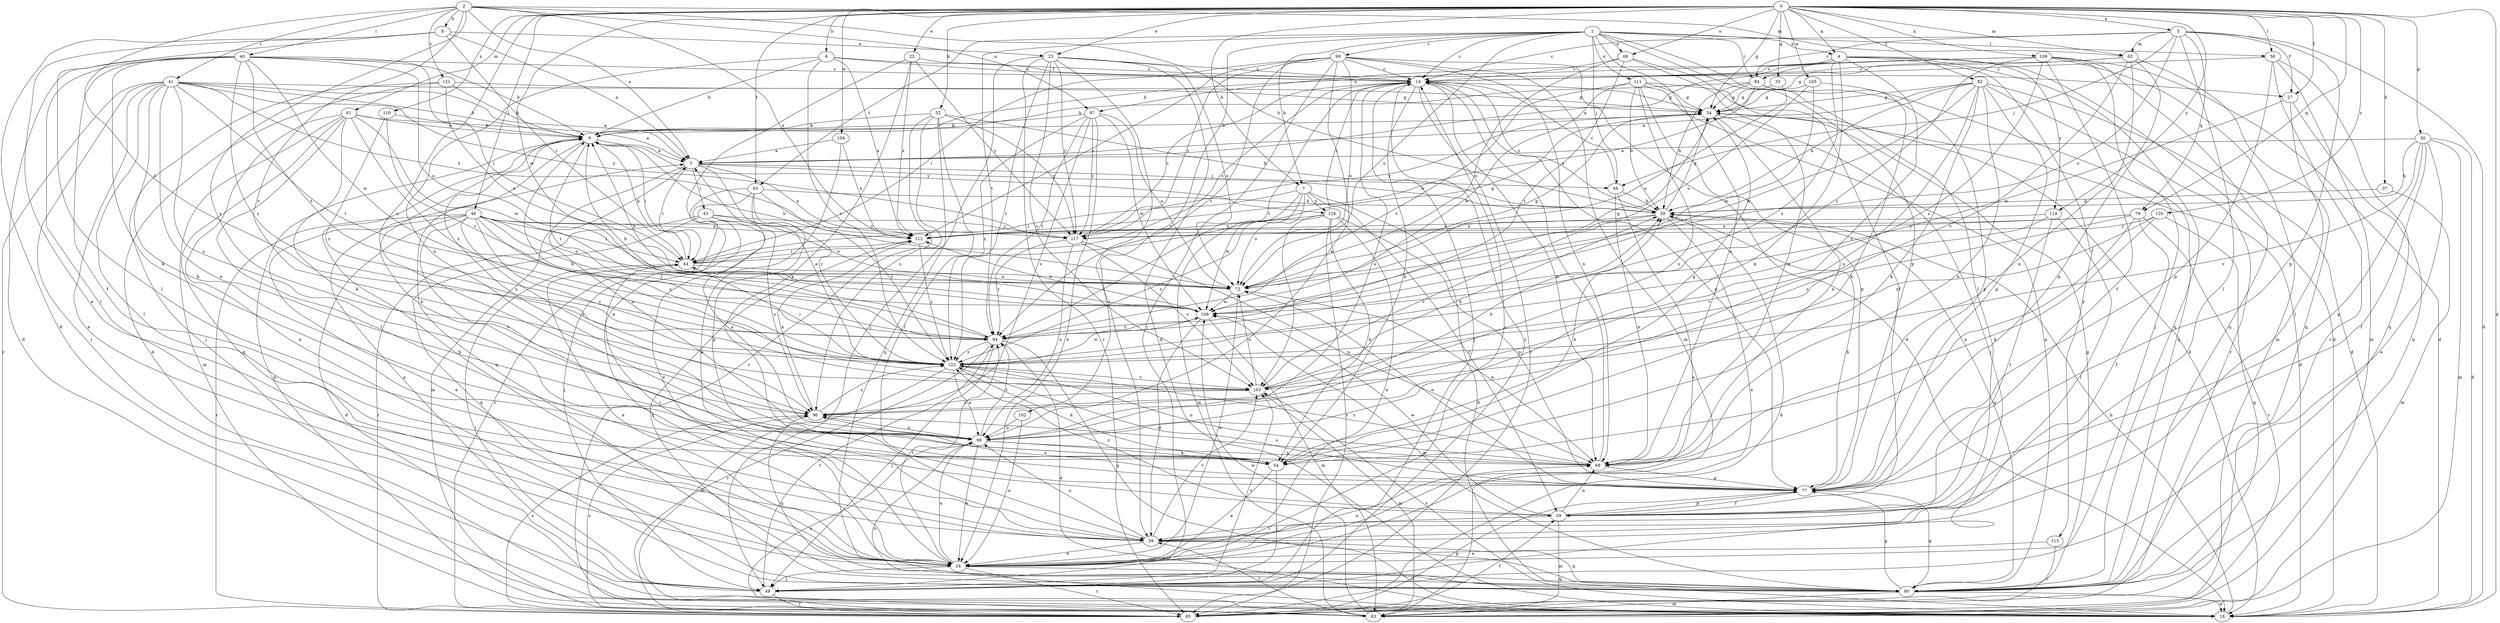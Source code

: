 strict digraph  {
0;
1;
2;
3;
4;
5;
6;
7;
8;
9;
14;
18;
22;
23;
24;
27;
29;
30;
33;
34;
37;
39;
40;
41;
43;
44;
46;
48;
49;
52;
54;
58;
59;
61;
62;
63;
68;
69;
72;
77;
79;
80;
82;
84;
85;
90;
93;
94;
97;
98;
99;
102;
103;
104;
105;
108;
109;
110;
111;
112;
114;
115;
116;
117;
120;
121;
122;
0 -> 3  [label=a];
0 -> 4  [label=a];
0 -> 6  [label=b];
0 -> 7  [label=b];
0 -> 18  [label=d];
0 -> 22  [label=e];
0 -> 23  [label=e];
0 -> 27  [label=f];
0 -> 30  [label=g];
0 -> 33  [label=g];
0 -> 34  [label=g];
0 -> 37  [label=h];
0 -> 46  [label=j];
0 -> 52  [label=k];
0 -> 58  [label=l];
0 -> 61  [label=m];
0 -> 62  [label=m];
0 -> 69  [label=o];
0 -> 79  [label=q];
0 -> 82  [label=r];
0 -> 90  [label=s];
0 -> 93  [label=t];
0 -> 104  [label=w];
0 -> 105  [label=w];
0 -> 108  [label=w];
0 -> 109  [label=x];
0 -> 110  [label=x];
0 -> 114  [label=y];
0 -> 120  [label=z];
1 -> 4  [label=a];
1 -> 7  [label=b];
1 -> 14  [label=c];
1 -> 48  [label=j];
1 -> 58  [label=l];
1 -> 59  [label=l];
1 -> 68  [label=n];
1 -> 69  [label=o];
1 -> 72  [label=o];
1 -> 77  [label=p];
1 -> 84  [label=r];
1 -> 93  [label=t];
1 -> 94  [label=t];
1 -> 99  [label=v];
1 -> 102  [label=v];
1 -> 111  [label=x];
2 -> 5  [label=a];
2 -> 8  [label=b];
2 -> 39  [label=h];
2 -> 40  [label=i];
2 -> 41  [label=i];
2 -> 62  [label=m];
2 -> 90  [label=s];
2 -> 94  [label=t];
2 -> 97  [label=u];
2 -> 103  [label=v];
2 -> 112  [label=x];
2 -> 121  [label=z];
3 -> 14  [label=c];
3 -> 18  [label=d];
3 -> 27  [label=f];
3 -> 48  [label=j];
3 -> 59  [label=l];
3 -> 62  [label=m];
3 -> 72  [label=o];
3 -> 77  [label=p];
3 -> 79  [label=q];
3 -> 84  [label=r];
4 -> 9  [label=b];
4 -> 18  [label=d];
4 -> 54  [label=k];
4 -> 80  [label=q];
4 -> 84  [label=r];
4 -> 90  [label=s];
4 -> 97  [label=u];
4 -> 114  [label=y];
4 -> 115  [label=y];
4 -> 122  [label=z];
5 -> 39  [label=h];
5 -> 43  [label=i];
5 -> 44  [label=i];
5 -> 48  [label=j];
5 -> 63  [label=m];
5 -> 112  [label=x];
5 -> 122  [label=z];
6 -> 9  [label=b];
6 -> 14  [label=c];
6 -> 27  [label=f];
6 -> 98  [label=u];
6 -> 112  [label=x];
6 -> 122  [label=z];
7 -> 18  [label=d];
7 -> 29  [label=f];
7 -> 44  [label=i];
7 -> 63  [label=m];
7 -> 72  [label=o];
7 -> 108  [label=w];
7 -> 116  [label=y];
8 -> 5  [label=a];
8 -> 18  [label=d];
8 -> 23  [label=e];
8 -> 24  [label=e];
8 -> 44  [label=i];
8 -> 59  [label=l];
9 -> 5  [label=a];
9 -> 44  [label=i];
9 -> 80  [label=q];
9 -> 94  [label=t];
9 -> 98  [label=u];
9 -> 116  [label=y];
14 -> 34  [label=g];
14 -> 49  [label=j];
14 -> 54  [label=k];
14 -> 68  [label=n];
14 -> 77  [label=p];
14 -> 85  [label=r];
14 -> 94  [label=t];
14 -> 98  [label=u];
18 -> 39  [label=h];
18 -> 98  [label=u];
18 -> 103  [label=v];
22 -> 14  [label=c];
22 -> 24  [label=e];
22 -> 77  [label=p];
22 -> 112  [label=x];
22 -> 117  [label=y];
23 -> 14  [label=c];
23 -> 18  [label=d];
23 -> 49  [label=j];
23 -> 59  [label=l];
23 -> 72  [label=o];
23 -> 85  [label=r];
23 -> 103  [label=v];
23 -> 117  [label=y];
23 -> 122  [label=z];
24 -> 9  [label=b];
24 -> 14  [label=c];
24 -> 49  [label=j];
24 -> 68  [label=n];
24 -> 80  [label=q];
24 -> 85  [label=r];
24 -> 94  [label=t];
24 -> 98  [label=u];
27 -> 59  [label=l];
27 -> 80  [label=q];
27 -> 108  [label=w];
29 -> 59  [label=l];
29 -> 63  [label=m];
29 -> 68  [label=n];
29 -> 77  [label=p];
29 -> 108  [label=w];
29 -> 122  [label=z];
30 -> 5  [label=a];
30 -> 18  [label=d];
30 -> 24  [label=e];
30 -> 29  [label=f];
30 -> 39  [label=h];
30 -> 63  [label=m];
30 -> 77  [label=p];
30 -> 103  [label=v];
33 -> 34  [label=g];
33 -> 72  [label=o];
34 -> 9  [label=b];
34 -> 18  [label=d];
34 -> 49  [label=j];
34 -> 68  [label=n];
34 -> 117  [label=y];
37 -> 39  [label=h];
37 -> 63  [label=m];
39 -> 14  [label=c];
39 -> 24  [label=e];
39 -> 34  [label=g];
39 -> 80  [label=q];
39 -> 103  [label=v];
39 -> 112  [label=x];
40 -> 9  [label=b];
40 -> 14  [label=c];
40 -> 18  [label=d];
40 -> 29  [label=f];
40 -> 44  [label=i];
40 -> 54  [label=k];
40 -> 59  [label=l];
40 -> 72  [label=o];
40 -> 94  [label=t];
40 -> 108  [label=w];
40 -> 122  [label=z];
41 -> 5  [label=a];
41 -> 9  [label=b];
41 -> 24  [label=e];
41 -> 34  [label=g];
41 -> 49  [label=j];
41 -> 54  [label=k];
41 -> 59  [label=l];
41 -> 68  [label=n];
41 -> 85  [label=r];
41 -> 90  [label=s];
41 -> 94  [label=t];
41 -> 112  [label=x];
41 -> 117  [label=y];
43 -> 72  [label=o];
43 -> 80  [label=q];
43 -> 85  [label=r];
43 -> 90  [label=s];
43 -> 98  [label=u];
43 -> 117  [label=y];
44 -> 9  [label=b];
44 -> 14  [label=c];
44 -> 24  [label=e];
44 -> 34  [label=g];
44 -> 72  [label=o];
46 -> 18  [label=d];
46 -> 24  [label=e];
46 -> 44  [label=i];
46 -> 72  [label=o];
46 -> 85  [label=r];
46 -> 90  [label=s];
46 -> 94  [label=t];
46 -> 98  [label=u];
46 -> 103  [label=v];
46 -> 112  [label=x];
46 -> 117  [label=y];
46 -> 122  [label=z];
48 -> 14  [label=c];
48 -> 24  [label=e];
48 -> 39  [label=h];
48 -> 68  [label=n];
49 -> 5  [label=a];
49 -> 14  [label=c];
49 -> 44  [label=i];
49 -> 85  [label=r];
49 -> 94  [label=t];
49 -> 103  [label=v];
52 -> 9  [label=b];
52 -> 39  [label=h];
52 -> 59  [label=l];
52 -> 80  [label=q];
52 -> 85  [label=r];
52 -> 90  [label=s];
52 -> 117  [label=y];
54 -> 9  [label=b];
54 -> 24  [label=e];
54 -> 39  [label=h];
54 -> 49  [label=j];
58 -> 14  [label=c];
58 -> 63  [label=m];
58 -> 77  [label=p];
58 -> 80  [label=q];
58 -> 85  [label=r];
59 -> 18  [label=d];
59 -> 24  [label=e];
59 -> 44  [label=i];
59 -> 80  [label=q];
59 -> 98  [label=u];
59 -> 103  [label=v];
61 -> 5  [label=a];
61 -> 9  [label=b];
61 -> 24  [label=e];
61 -> 54  [label=k];
61 -> 59  [label=l];
61 -> 63  [label=m];
61 -> 80  [label=q];
61 -> 108  [label=w];
61 -> 122  [label=z];
62 -> 14  [label=c];
62 -> 34  [label=g];
62 -> 68  [label=n];
62 -> 77  [label=p];
62 -> 80  [label=q];
62 -> 103  [label=v];
63 -> 9  [label=b];
63 -> 59  [label=l];
63 -> 90  [label=s];
63 -> 98  [label=u];
63 -> 108  [label=w];
68 -> 14  [label=c];
68 -> 77  [label=p];
68 -> 90  [label=s];
68 -> 122  [label=z];
69 -> 14  [label=c];
69 -> 29  [label=f];
69 -> 68  [label=n];
69 -> 72  [label=o];
69 -> 94  [label=t];
72 -> 9  [label=b];
72 -> 24  [label=e];
72 -> 34  [label=g];
72 -> 68  [label=n];
72 -> 108  [label=w];
77 -> 29  [label=f];
77 -> 39  [label=h];
77 -> 72  [label=o];
77 -> 80  [label=q];
77 -> 90  [label=s];
77 -> 122  [label=z];
79 -> 29  [label=f];
79 -> 68  [label=n];
79 -> 85  [label=r];
79 -> 112  [label=x];
79 -> 117  [label=y];
79 -> 122  [label=z];
80 -> 18  [label=d];
80 -> 34  [label=g];
80 -> 63  [label=m];
80 -> 77  [label=p];
80 -> 108  [label=w];
80 -> 112  [label=x];
82 -> 5  [label=a];
82 -> 18  [label=d];
82 -> 34  [label=g];
82 -> 39  [label=h];
82 -> 54  [label=k];
82 -> 68  [label=n];
82 -> 77  [label=p];
82 -> 85  [label=r];
82 -> 98  [label=u];
82 -> 108  [label=w];
84 -> 9  [label=b];
84 -> 34  [label=g];
84 -> 39  [label=h];
84 -> 54  [label=k];
84 -> 77  [label=p];
84 -> 112  [label=x];
85 -> 29  [label=f];
85 -> 39  [label=h];
85 -> 77  [label=p];
85 -> 90  [label=s];
90 -> 39  [label=h];
90 -> 80  [label=q];
90 -> 98  [label=u];
90 -> 112  [label=x];
90 -> 122  [label=z];
93 -> 24  [label=e];
93 -> 39  [label=h];
93 -> 49  [label=j];
93 -> 77  [label=p];
93 -> 85  [label=r];
93 -> 122  [label=z];
94 -> 9  [label=b];
94 -> 18  [label=d];
94 -> 49  [label=j];
94 -> 80  [label=q];
94 -> 85  [label=r];
94 -> 122  [label=z];
97 -> 9  [label=b];
97 -> 24  [label=e];
97 -> 72  [label=o];
97 -> 90  [label=s];
97 -> 94  [label=t];
97 -> 108  [label=w];
97 -> 117  [label=y];
97 -> 122  [label=z];
98 -> 5  [label=a];
98 -> 24  [label=e];
98 -> 34  [label=g];
98 -> 54  [label=k];
98 -> 68  [label=n];
98 -> 94  [label=t];
99 -> 14  [label=c];
99 -> 18  [label=d];
99 -> 44  [label=i];
99 -> 49  [label=j];
99 -> 63  [label=m];
99 -> 68  [label=n];
99 -> 72  [label=o];
99 -> 94  [label=t];
99 -> 98  [label=u];
99 -> 112  [label=x];
99 -> 117  [label=y];
102 -> 24  [label=e];
102 -> 98  [label=u];
103 -> 9  [label=b];
103 -> 39  [label=h];
103 -> 63  [label=m];
103 -> 72  [label=o];
103 -> 90  [label=s];
104 -> 5  [label=a];
104 -> 24  [label=e];
104 -> 112  [label=x];
105 -> 34  [label=g];
105 -> 72  [label=o];
105 -> 80  [label=q];
105 -> 108  [label=w];
108 -> 9  [label=b];
108 -> 34  [label=g];
108 -> 59  [label=l];
108 -> 63  [label=m];
108 -> 94  [label=t];
108 -> 112  [label=x];
109 -> 5  [label=a];
109 -> 14  [label=c];
109 -> 18  [label=d];
109 -> 29  [label=f];
109 -> 49  [label=j];
109 -> 63  [label=m];
109 -> 80  [label=q];
109 -> 94  [label=t];
109 -> 122  [label=z];
110 -> 9  [label=b];
110 -> 94  [label=t];
110 -> 122  [label=z];
111 -> 18  [label=d];
111 -> 34  [label=g];
111 -> 39  [label=h];
111 -> 77  [label=p];
111 -> 80  [label=q];
111 -> 94  [label=t];
111 -> 98  [label=u];
111 -> 108  [label=w];
112 -> 44  [label=i];
112 -> 122  [label=z];
114 -> 29  [label=f];
114 -> 59  [label=l];
114 -> 103  [label=v];
114 -> 112  [label=x];
115 -> 24  [label=e];
115 -> 85  [label=r];
116 -> 14  [label=c];
116 -> 24  [label=e];
116 -> 54  [label=k];
116 -> 77  [label=p];
116 -> 85  [label=r];
116 -> 103  [label=v];
116 -> 112  [label=x];
116 -> 122  [label=z];
117 -> 14  [label=c];
117 -> 68  [label=n];
117 -> 94  [label=t];
117 -> 98  [label=u];
117 -> 103  [label=v];
120 -> 54  [label=k];
120 -> 80  [label=q];
120 -> 117  [label=y];
120 -> 122  [label=z];
121 -> 9  [label=b];
121 -> 18  [label=d];
121 -> 34  [label=g];
121 -> 49  [label=j];
121 -> 72  [label=o];
122 -> 5  [label=a];
122 -> 44  [label=i];
122 -> 54  [label=k];
122 -> 63  [label=m];
122 -> 68  [label=n];
122 -> 98  [label=u];
122 -> 103  [label=v];
122 -> 108  [label=w];
}
